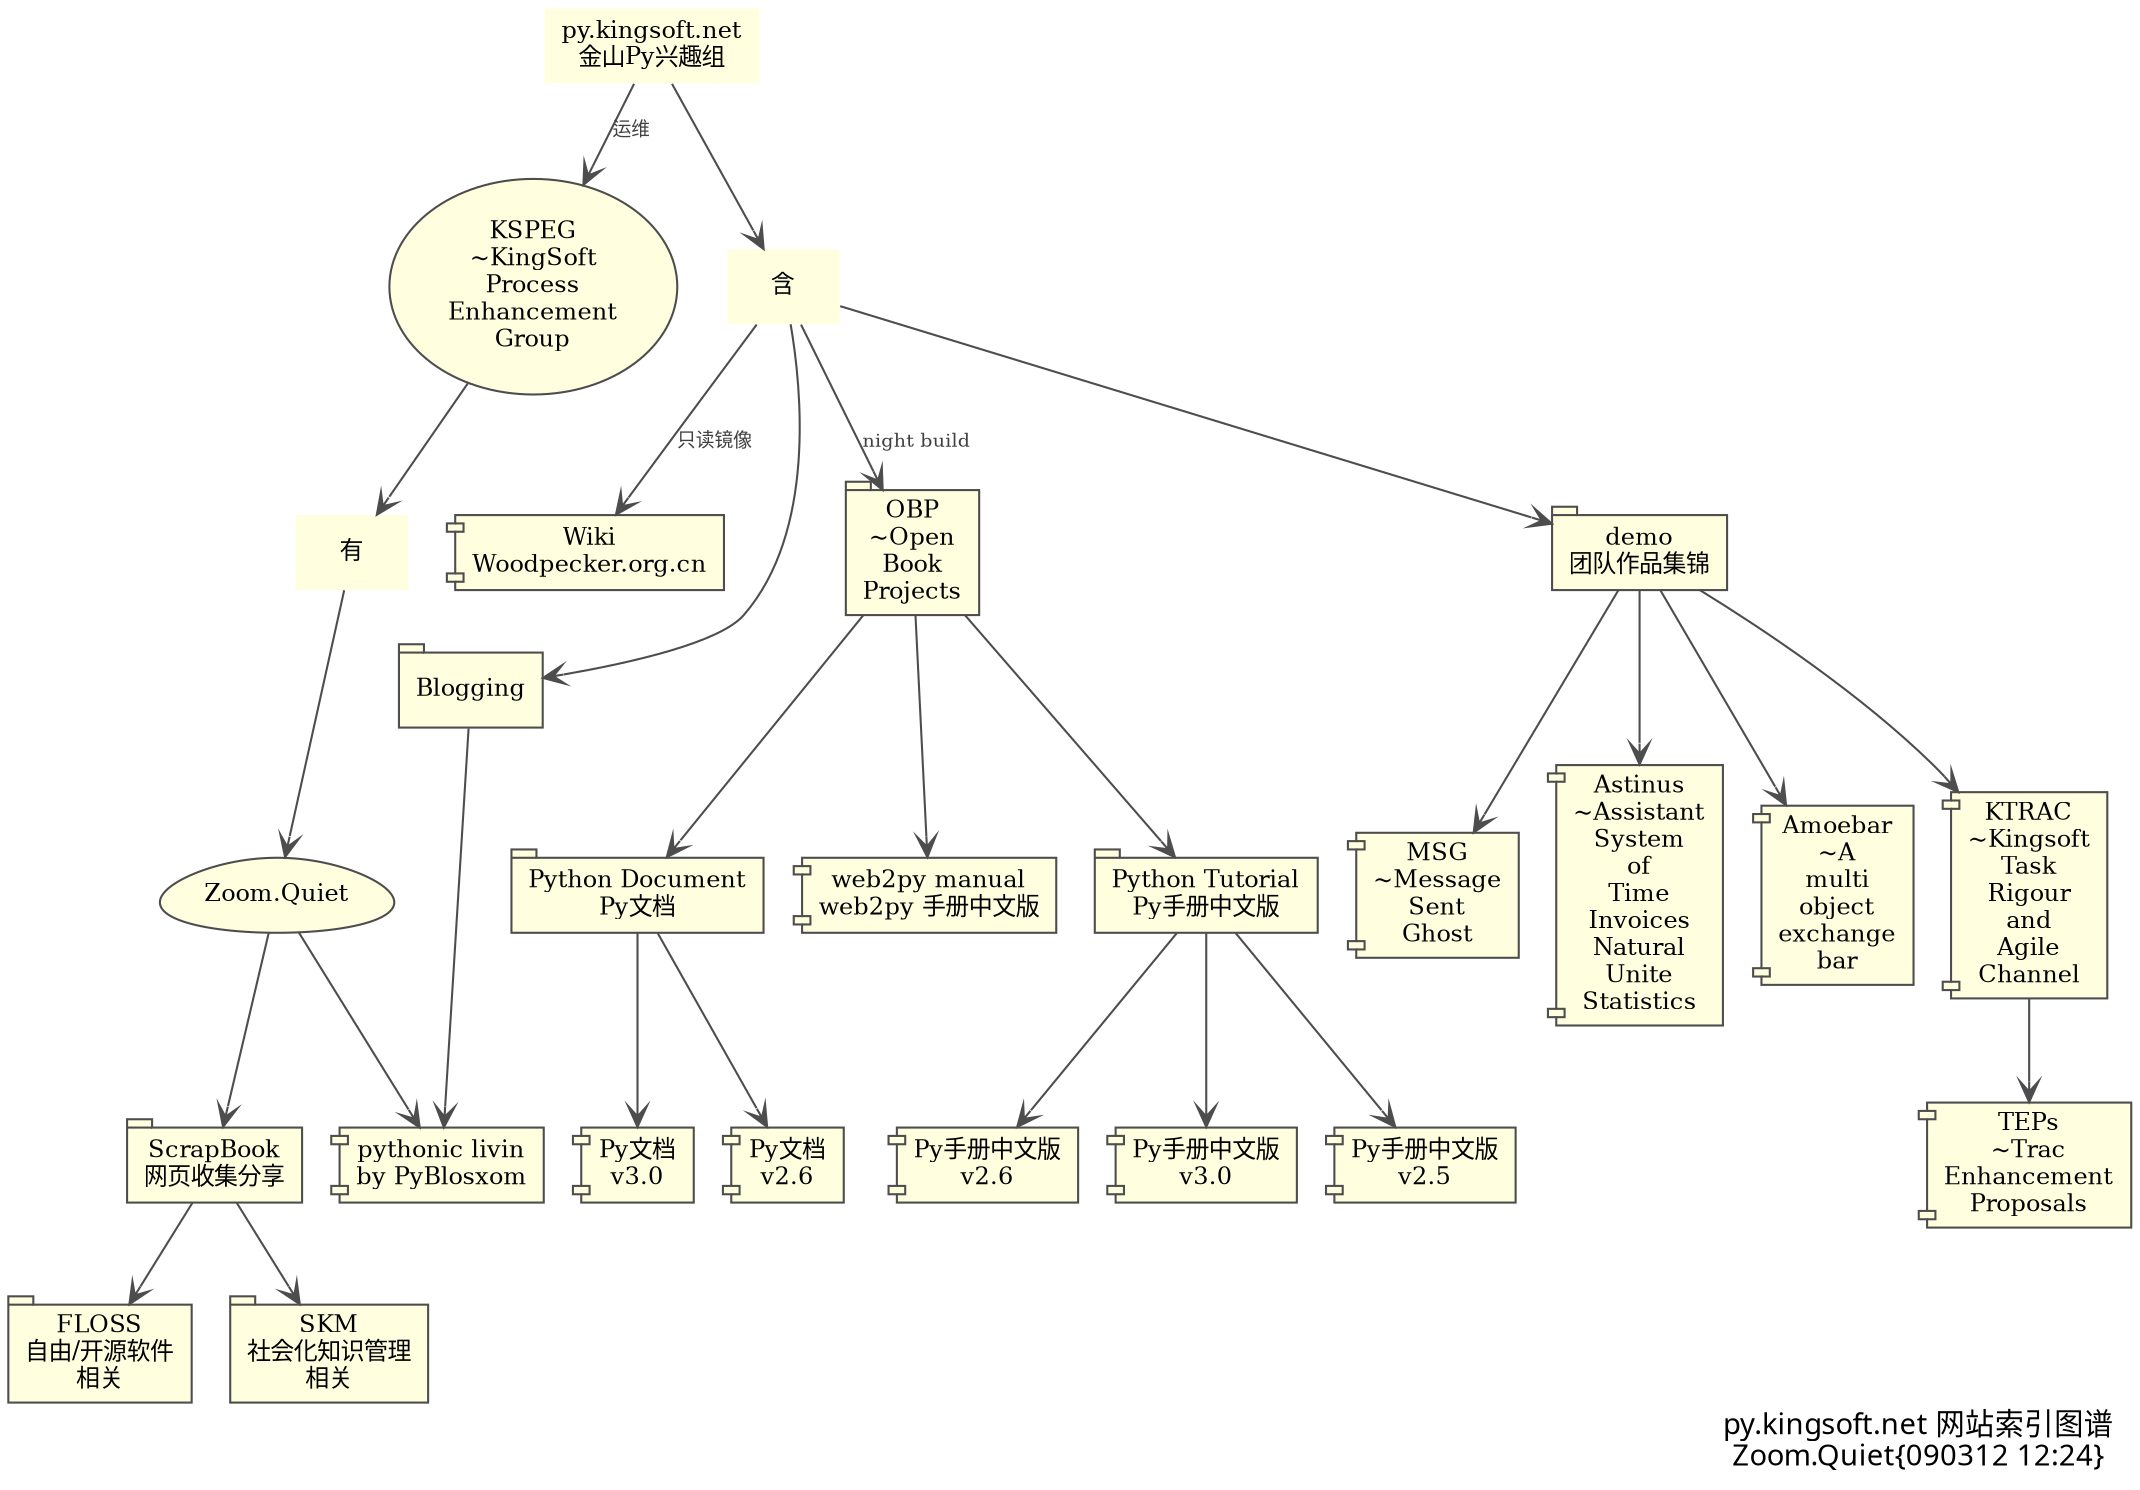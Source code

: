 digraph mainmap {
/*图片生成命令:: need:: apt-get install graphviz-cairo
$ dot test.dot -Tpng -o test.png -Tcmapx -o test.map
        style=filled,
        fillcolor=lightyellow,
        ratio=compress,fill size="12,9",
*/
    graph [label="py.kingsoft.net 网站索引图谱\nZoom.Quiet{090312 12:24}",
        labeljust="r",labelloc="b",
        fontsize=14.0,
        fontname="VeraSansYuanTi-Regular.ttf",        
        center=1,
        ratio=compress,
        rankdir=TB,
        ];
    node[fontsize=11.5,
        style=filled,fillcolor=lightyellow,
        color=gray30,
        shape=component,
        ];
    /*dir=both,shape=plaintext shape=folder*/
    edge [fontsize=9.0,
        fontcolor=gray25,
        color=gray30,
		arrowhead=vee,
		arrowtail=none,
        ];
    /*服务关系*/
    URL="http://py.kingsoft.net/";
    
    pyk->kspeg      [label="运维",];
    kspeg->author->ZQ;
    ZQ->zqblog;
    ZQ->zqscrap->zqfloss; zqscrap->zqskm;
    pyk->include->blog;
    blog->zqblog;
    
    include->DEMO;
    DEMO->ktrac->TEPs;
    DEMO->MSG;
    DEMO->TB;
    DEMO->AMB;
    
    include->WPWIKI [label="只读镜像",];
    include->OBP    [label="night build",];
    OBP->pytut->pytut25; pytut->pytut26; pytut->pytut3k;
    OBP->pydocs->pydocs26; pydocs->pydocs3k;
    OBP->web2py;
    
    /*服务元素
    is      [label="是",URL="http://wiki.rdev.kingsoft.net/moin/KUP"];
    */
    pyk      [label="py.kingsoft.net\n金山Py兴趣组",shape=plaintext,];
    kspeg    [label="KSPEG\n~KingSoft\nProcess\nEnhancement\nGroup",shape=ellipse,URL="http://groups.google.com/group/kspeg"];
    author   [label="有",shape=plaintext];
    include  [label="含",shape=plaintext];
    ZQ       [label="Zoom.Quiet",shape=egg,URL="http://zoomquiet.org"];
    zqblog   [label="pythonic livin\nby PyBlosxom",URL="zq/pyb/"];
    zqscrap  [label="ScrapBook\n网页收集分享",shape=tab,URL="zq/scrap/"];
    zqfloss   [label="FLOSS\n自由/开源软件\n相关",shape=tab,URL="zq/scrap/floss/"];
    zqskm    [label="SKM\n社会化知识管理\n相关",shape=tab,URL="zq/scrap/skm/"];
    
    blog     [label="Blogging",shape=tab,URL="blog/"];
    WPWIKI   [label="Wiki\nWoodpecker.org.cn",URL="wiki/"];
    
    DEMO     [label="demo\n团队作品集锦",shape=tab,URL="demo/"];
    ktrac    [label="KTRAC\n~Kingsoft\nTask\nRigour\nand\nAgile\nChannel",URL="http://trac-hacks.org/wiki/ZoomQuiet"];
    TEPs     [label="TEPs\n~Trac\nEnhancement\nProposals",URL="demo/ktrac/"];
    MSG      [label="MSG\n~Message\nSent\nGhost",URL="demo/msg/"];
    TB       [label="Astinus\n~Assistant\nSystem\nof\nTime\nInvoices\nNatural\nUnite\nStatistics",URL="demo/ast/"];
    AMB      [label="Amoebar\n~A\nmulti\nobject\nexchange\nbar",URL="demo/amb/"];

    OBP      [label="OBP\n~Open\nBook\nProjects",shape=tab,URL="http://code.google.com/p/openbookproject/"];
    pytut    [label="Python Tutorial\nPy手册中文版",shape=tab,URL="obp/pytut/"];
    pytut25  [label="Py手册中文版\nv2.5",URL="obp/pytut/25/"];
    pytut26  [label="Py手册中文版\nv2.6",URL="obp/pytut/26/"];
    pytut3k  [label="Py手册中文版\nv3.0",URL="obp/pytut/3000/"];
    pydocs   [label="Python Document\nPy文档",shape=tab,URL="obp/pydocs/"];
    pydocs26 [label="Py文档\nv2.6",URL="obp/pydocs/26/"];
    pydocs3k [label="Py文档\nv3.0",URL="obp/pydocs/3000/"];
    web2py   [label="web2py manual\nweb2py 手册中文版",URL="obp/web2py/man/"];

}

